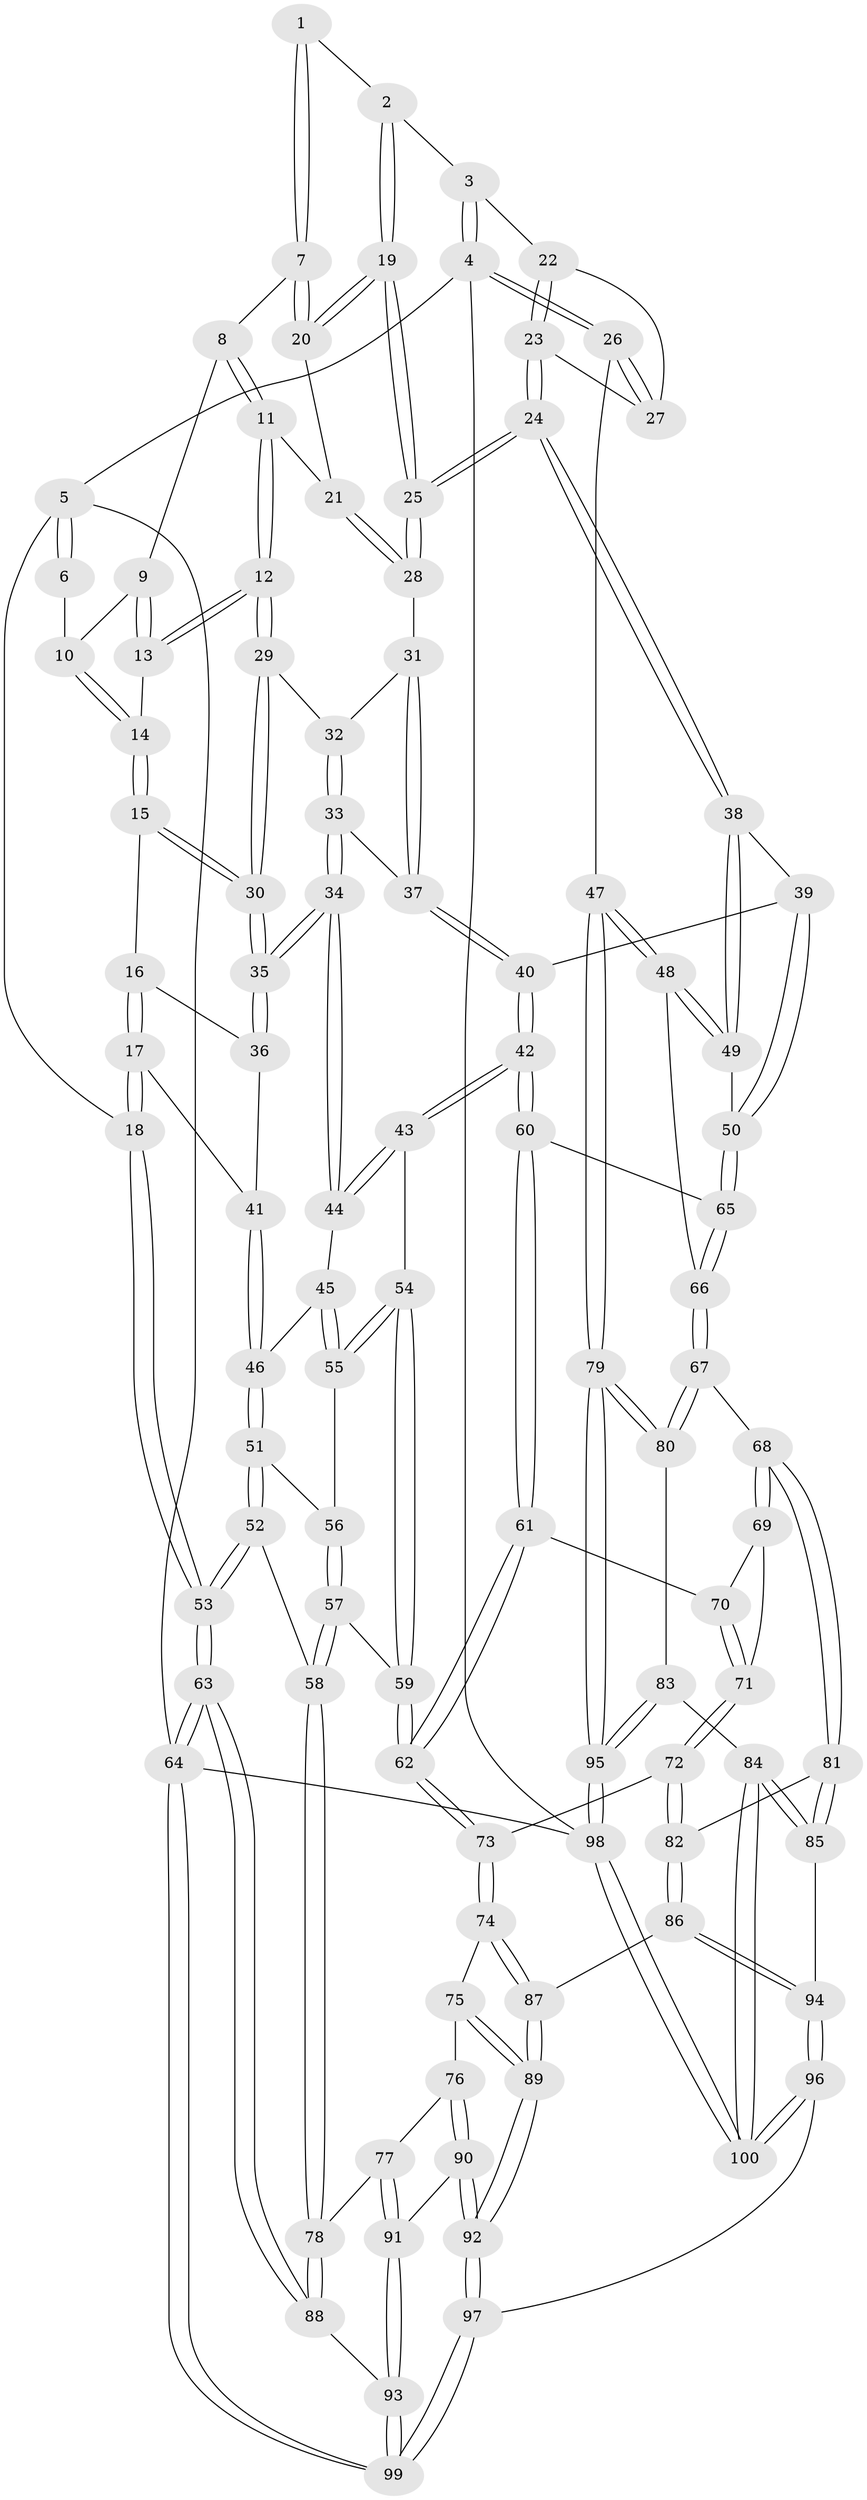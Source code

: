 // Generated by graph-tools (version 1.1) at 2025/27/03/09/25 03:27:10]
// undirected, 100 vertices, 247 edges
graph export_dot {
graph [start="1"]
  node [color=gray90,style=filled];
  1 [pos="+0.531941469940338+0"];
  2 [pos="+0.8837866018516816+0"];
  3 [pos="+0.9532462363655729+0"];
  4 [pos="+1+0"];
  5 [pos="+0+0"];
  6 [pos="+0.11027018840328977+0"];
  7 [pos="+0.4922992972599466+0.008496251904618895"];
  8 [pos="+0.3380694648666572+0.056329076924634375"];
  9 [pos="+0.28183608028204404+0.032607641638415105"];
  10 [pos="+0.19944607237712794+0"];
  11 [pos="+0.3608307156974791+0.17471807495572658"];
  12 [pos="+0.3603797968975012+0.1752766830612292"];
  13 [pos="+0.30434747053898586+0.15827480220675302"];
  14 [pos="+0.19580474614930904+0.16362352588330634"];
  15 [pos="+0.18689536376644889+0.17655063651522557"];
  16 [pos="+0.15245234540189392+0.19336964286693648"];
  17 [pos="+0+0.2675731799259696"];
  18 [pos="+0+0.25110432777924785"];
  19 [pos="+0.6493583134229282+0.16372236965039783"];
  20 [pos="+0.4931561144603269+0.017922147976316576"];
  21 [pos="+0.46202278047878526+0.11503928334405362"];
  22 [pos="+0.9124348746741607+0"];
  23 [pos="+0.7208553157325629+0.30551369996555255"];
  24 [pos="+0.7101063434757915+0.30778874598586226"];
  25 [pos="+0.660239731444204+0.2782884465682373"];
  26 [pos="+1+0.41214831704087757"];
  27 [pos="+0.8822242103558082+0.31332338515245106"];
  28 [pos="+0.5628692412034436+0.2840093020767358"];
  29 [pos="+0.3608620571976619+0.18389766252145903"];
  30 [pos="+0.27417500446505316+0.2845577982033129"];
  31 [pos="+0.5538103014083624+0.2889107964620427"];
  32 [pos="+0.3873668487159073+0.22542923550846006"];
  33 [pos="+0.3689949108787454+0.3460997937509199"];
  34 [pos="+0.28111607120254606+0.3705842842909367"];
  35 [pos="+0.2778585512986819+0.36744686541560373"];
  36 [pos="+0.22107848162422425+0.35980724903295663"];
  37 [pos="+0.4766847091858126+0.3672639739371594"];
  38 [pos="+0.7042173729483078+0.34904757295045635"];
  39 [pos="+0.617867113723577+0.43441171273435253"];
  40 [pos="+0.47566717881834963+0.5435380324768612"];
  41 [pos="+0.094284438628588+0.3664569356540337"];
  42 [pos="+0.469414951858085+0.5662127911096695"];
  43 [pos="+0.35332506188056656+0.5400065028995681"];
  44 [pos="+0.2849025343793075+0.4376939789243643"];
  45 [pos="+0.16773465776011465+0.5058308014451753"];
  46 [pos="+0.1497576041795219+0.5109318610066961"];
  47 [pos="+1+0.675816261411521"];
  48 [pos="+0.9419899494846938+0.6332456074476758"];
  49 [pos="+0.7289678116084207+0.538706629125055"];
  50 [pos="+0.6202087422598671+0.6072024960351934"];
  51 [pos="+0.13870964259899646+0.530196271312387"];
  52 [pos="+0.010995622714371859+0.7046500807716397"];
  53 [pos="+0+0.6863048815891168"];
  54 [pos="+0.3394470999269106+0.5507105640917822"];
  55 [pos="+0.2662389341357597+0.5687651032856316"];
  56 [pos="+0.246395635353085+0.5818590443374829"];
  57 [pos="+0.1404576948145975+0.6941825246453951"];
  58 [pos="+0.034092721174463055+0.7156217993999053"];
  59 [pos="+0.26587388983415833+0.7002486136819606"];
  60 [pos="+0.4755673328665052+0.5761895263630106"];
  61 [pos="+0.4722510551385074+0.5869893737025821"];
  62 [pos="+0.3497693699596789+0.7594308458259452"];
  63 [pos="+0+1"];
  64 [pos="+0+1"];
  65 [pos="+0.6106317173887839+0.6140013318941699"];
  66 [pos="+0.6346051060213147+0.6787279889349184"];
  67 [pos="+0.657286148430501+0.7657407812791467"];
  68 [pos="+0.6211840368750008+0.7882355751948963"];
  69 [pos="+0.560046931738412+0.7838614845892203"];
  70 [pos="+0.48021460688469103+0.6314573793241292"];
  71 [pos="+0.48628563659936547+0.7975933088364906"];
  72 [pos="+0.47915825054795297+0.8036794337113291"];
  73 [pos="+0.35799437409402024+0.8014363923966924"];
  74 [pos="+0.34553276424990803+0.8299677982829526"];
  75 [pos="+0.3367371978833182+0.8394704930470613"];
  76 [pos="+0.2925888825661215+0.8593446479624897"];
  77 [pos="+0.11954323779041275+0.8091837090851356"];
  78 [pos="+0.09542789578098962+0.7979501874674042"];
  79 [pos="+1+0.7817808123644198"];
  80 [pos="+0.6757823909165854+0.7733777718675517"];
  81 [pos="+0.5773594072977296+0.9011883340931582"];
  82 [pos="+0.5044478035500359+0.8979268780971904"];
  83 [pos="+0.6934956341927624+0.9280655724427759"];
  84 [pos="+0.6219483877781014+0.968957661214599"];
  85 [pos="+0.6153013580555471+0.9615032319251433"];
  86 [pos="+0.473653264950736+0.926712254593733"];
  87 [pos="+0.46727226971550045+0.9273415548861086"];
  88 [pos="+0.10560005648782654+0.9178870014878188"];
  89 [pos="+0.38192510152199033+0.9975898524641068"];
  90 [pos="+0.2665884910574751+0.9295130306140569"];
  91 [pos="+0.22330898627906098+0.9522778644854518"];
  92 [pos="+0.35773604521121016+1"];
  93 [pos="+0.16418945122931622+1"];
  94 [pos="+0.4964652998561439+0.974097547271031"];
  95 [pos="+1+1"];
  96 [pos="+0.524876465781934+1"];
  97 [pos="+0.35483909541107733+1"];
  98 [pos="+1+1"];
  99 [pos="+0.16001132848589672+1"];
  100 [pos="+0.6096954452383312+1"];
  1 -- 2;
  1 -- 7;
  1 -- 7;
  2 -- 3;
  2 -- 19;
  2 -- 19;
  3 -- 4;
  3 -- 4;
  3 -- 22;
  4 -- 5;
  4 -- 26;
  4 -- 26;
  4 -- 98;
  5 -- 6;
  5 -- 6;
  5 -- 18;
  5 -- 64;
  6 -- 10;
  7 -- 8;
  7 -- 20;
  7 -- 20;
  8 -- 9;
  8 -- 11;
  8 -- 11;
  9 -- 10;
  9 -- 13;
  9 -- 13;
  10 -- 14;
  10 -- 14;
  11 -- 12;
  11 -- 12;
  11 -- 21;
  12 -- 13;
  12 -- 13;
  12 -- 29;
  12 -- 29;
  13 -- 14;
  14 -- 15;
  14 -- 15;
  15 -- 16;
  15 -- 30;
  15 -- 30;
  16 -- 17;
  16 -- 17;
  16 -- 36;
  17 -- 18;
  17 -- 18;
  17 -- 41;
  18 -- 53;
  18 -- 53;
  19 -- 20;
  19 -- 20;
  19 -- 25;
  19 -- 25;
  20 -- 21;
  21 -- 28;
  21 -- 28;
  22 -- 23;
  22 -- 23;
  22 -- 27;
  23 -- 24;
  23 -- 24;
  23 -- 27;
  24 -- 25;
  24 -- 25;
  24 -- 38;
  24 -- 38;
  25 -- 28;
  25 -- 28;
  26 -- 27;
  26 -- 27;
  26 -- 47;
  28 -- 31;
  29 -- 30;
  29 -- 30;
  29 -- 32;
  30 -- 35;
  30 -- 35;
  31 -- 32;
  31 -- 37;
  31 -- 37;
  32 -- 33;
  32 -- 33;
  33 -- 34;
  33 -- 34;
  33 -- 37;
  34 -- 35;
  34 -- 35;
  34 -- 44;
  34 -- 44;
  35 -- 36;
  35 -- 36;
  36 -- 41;
  37 -- 40;
  37 -- 40;
  38 -- 39;
  38 -- 49;
  38 -- 49;
  39 -- 40;
  39 -- 50;
  39 -- 50;
  40 -- 42;
  40 -- 42;
  41 -- 46;
  41 -- 46;
  42 -- 43;
  42 -- 43;
  42 -- 60;
  42 -- 60;
  43 -- 44;
  43 -- 44;
  43 -- 54;
  44 -- 45;
  45 -- 46;
  45 -- 55;
  45 -- 55;
  46 -- 51;
  46 -- 51;
  47 -- 48;
  47 -- 48;
  47 -- 79;
  47 -- 79;
  48 -- 49;
  48 -- 49;
  48 -- 66;
  49 -- 50;
  50 -- 65;
  50 -- 65;
  51 -- 52;
  51 -- 52;
  51 -- 56;
  52 -- 53;
  52 -- 53;
  52 -- 58;
  53 -- 63;
  53 -- 63;
  54 -- 55;
  54 -- 55;
  54 -- 59;
  54 -- 59;
  55 -- 56;
  56 -- 57;
  56 -- 57;
  57 -- 58;
  57 -- 58;
  57 -- 59;
  58 -- 78;
  58 -- 78;
  59 -- 62;
  59 -- 62;
  60 -- 61;
  60 -- 61;
  60 -- 65;
  61 -- 62;
  61 -- 62;
  61 -- 70;
  62 -- 73;
  62 -- 73;
  63 -- 64;
  63 -- 64;
  63 -- 88;
  63 -- 88;
  64 -- 99;
  64 -- 99;
  64 -- 98;
  65 -- 66;
  65 -- 66;
  66 -- 67;
  66 -- 67;
  67 -- 68;
  67 -- 80;
  67 -- 80;
  68 -- 69;
  68 -- 69;
  68 -- 81;
  68 -- 81;
  69 -- 70;
  69 -- 71;
  70 -- 71;
  70 -- 71;
  71 -- 72;
  71 -- 72;
  72 -- 73;
  72 -- 82;
  72 -- 82;
  73 -- 74;
  73 -- 74;
  74 -- 75;
  74 -- 87;
  74 -- 87;
  75 -- 76;
  75 -- 89;
  75 -- 89;
  76 -- 77;
  76 -- 90;
  76 -- 90;
  77 -- 78;
  77 -- 91;
  77 -- 91;
  78 -- 88;
  78 -- 88;
  79 -- 80;
  79 -- 80;
  79 -- 95;
  79 -- 95;
  80 -- 83;
  81 -- 82;
  81 -- 85;
  81 -- 85;
  82 -- 86;
  82 -- 86;
  83 -- 84;
  83 -- 95;
  83 -- 95;
  84 -- 85;
  84 -- 85;
  84 -- 100;
  84 -- 100;
  85 -- 94;
  86 -- 87;
  86 -- 94;
  86 -- 94;
  87 -- 89;
  87 -- 89;
  88 -- 93;
  89 -- 92;
  89 -- 92;
  90 -- 91;
  90 -- 92;
  90 -- 92;
  91 -- 93;
  91 -- 93;
  92 -- 97;
  92 -- 97;
  93 -- 99;
  93 -- 99;
  94 -- 96;
  94 -- 96;
  95 -- 98;
  95 -- 98;
  96 -- 97;
  96 -- 100;
  96 -- 100;
  97 -- 99;
  97 -- 99;
  98 -- 100;
  98 -- 100;
}
